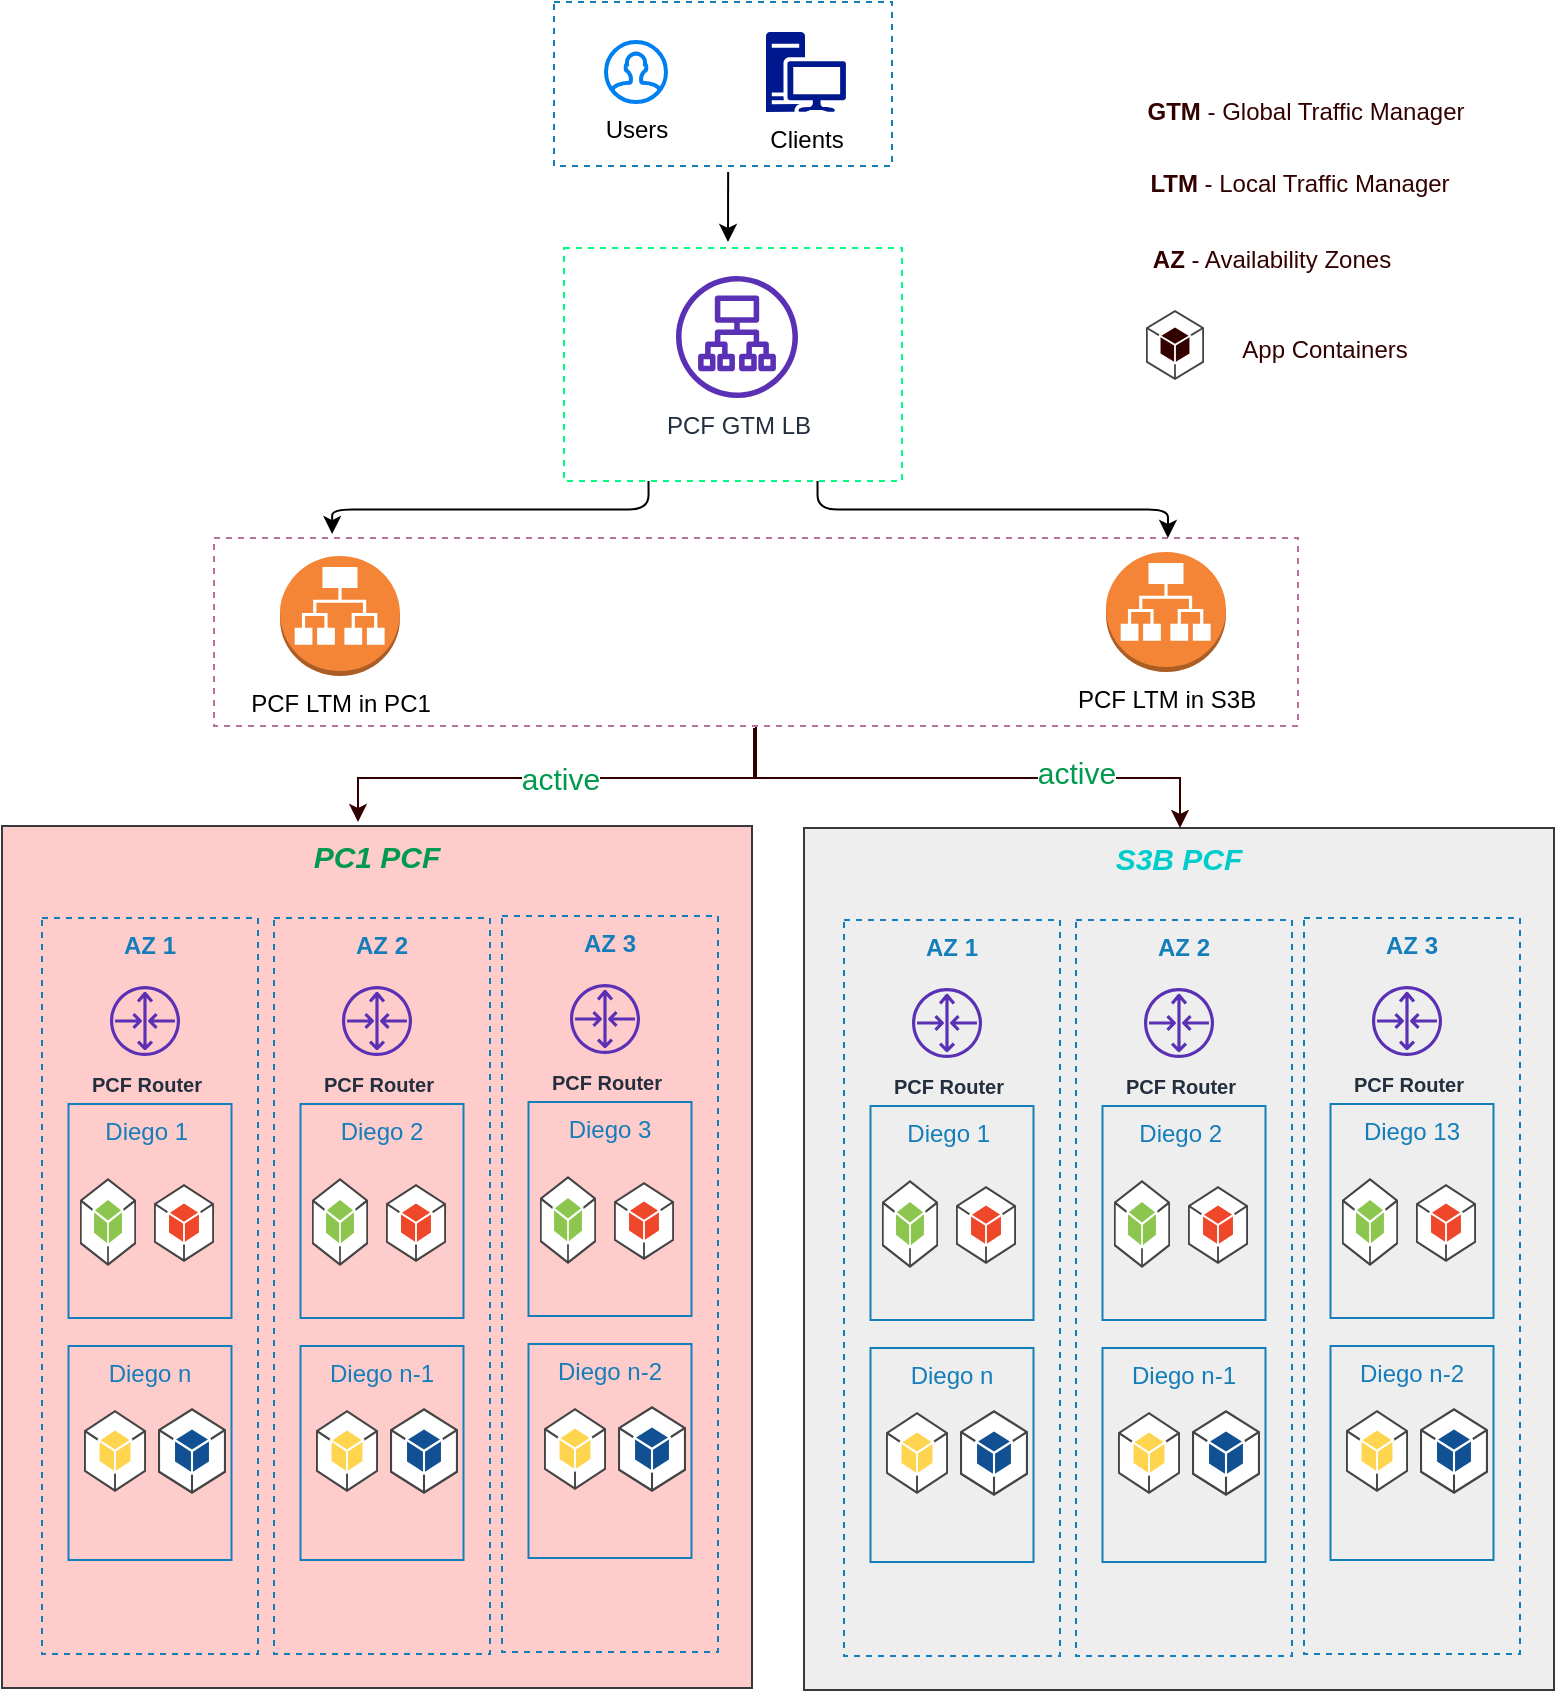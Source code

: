 <mxfile version="14.5.7" type="github"><diagram id="tc6vuVGwCVXS1qEcOIbm" name="Page-1"><mxGraphModel dx="1422" dy="794" grid="0" gridSize="10" guides="1" tooltips="1" connect="1" arrows="1" fold="1" page="1" pageScale="1" pageWidth="850" pageHeight="1100" math="0" shadow="0"><root><mxCell id="0"/><mxCell id="1" parent="0"/><mxCell id="vAZ1_Js3ERbQowNeJx3b-1" value="Users" style="html=1;verticalLabelPosition=bottom;align=center;labelBackgroundColor=#ffffff;verticalAlign=top;strokeWidth=2;strokeColor=#0080F0;shadow=0;dashed=0;shape=mxgraph.ios7.icons.user;" parent="1" vertex="1"><mxGeometry x="336" y="30" width="30" height="30" as="geometry"/></mxCell><mxCell id="vAZ1_Js3ERbQowNeJx3b-2" value="Clients" style="aspect=fixed;pointerEvents=1;shadow=0;dashed=0;html=1;strokeColor=none;labelPosition=center;verticalLabelPosition=bottom;verticalAlign=top;align=center;fillColor=#00188D;shape=mxgraph.mscae.enterprise.workstation_client" parent="1" vertex="1"><mxGeometry x="416" y="25" width="40" height="40" as="geometry"/></mxCell><mxCell id="vAZ1_Js3ERbQowNeJx3b-3" value="PCF GTM LB" style="outlineConnect=0;fontColor=#232F3E;gradientColor=none;fillColor=#5A30B5;strokeColor=none;dashed=0;verticalLabelPosition=bottom;verticalAlign=top;align=center;html=1;fontSize=12;fontStyle=0;aspect=fixed;pointerEvents=1;shape=mxgraph.aws4.application_load_balancer;" parent="1" vertex="1"><mxGeometry x="371" y="147" width="61" height="61" as="geometry"/></mxCell><mxCell id="vAZ1_Js3ERbQowNeJx3b-4" value="PCF LTM in S3B" style="outlineConnect=0;dashed=0;verticalLabelPosition=bottom;verticalAlign=top;align=center;html=1;shape=mxgraph.aws3.application_load_balancer;fillColor=#F58536;gradientColor=none;" parent="1" vertex="1"><mxGeometry x="586" y="285" width="60" height="60" as="geometry"/></mxCell><mxCell id="vAZ1_Js3ERbQowNeJx3b-5" value="PCF LTM in PC1" style="outlineConnect=0;dashed=0;verticalLabelPosition=bottom;verticalAlign=top;align=center;html=1;shape=mxgraph.aws3.application_load_balancer;fillColor=#F58536;gradientColor=none;" parent="1" vertex="1"><mxGeometry x="173" y="287" width="60" height="60" as="geometry"/></mxCell><mxCell id="vAZ1_Js3ERbQowNeJx3b-6" value="PC1 PCF" style="fillColor=#ffcccc;verticalAlign=top;fontStyle=3;strokeColor=#36393d;fontSize=15;fontColor=#00994D;" parent="1" vertex="1"><mxGeometry x="34" y="422" width="375" height="431" as="geometry"/></mxCell><mxCell id="vAZ1_Js3ERbQowNeJx3b-20" value="" style="group" parent="1" vertex="1" connectable="0"><mxGeometry x="54" y="468" width="108" height="368" as="geometry"/></mxCell><mxCell id="vAZ1_Js3ERbQowNeJx3b-7" value="AZ 1" style="fillColor=none;strokeColor=#147EBA;dashed=1;verticalAlign=top;fontStyle=1;fontColor=#147EBA;" parent="vAZ1_Js3ERbQowNeJx3b-20" vertex="1"><mxGeometry width="108" height="368" as="geometry"/></mxCell><mxCell id="vAZ1_Js3ERbQowNeJx3b-13" value="Diego 1 " style="fillColor=none;strokeColor=#147EBA;verticalAlign=top;fontStyle=0;fontColor=#147EBA;" parent="vAZ1_Js3ERbQowNeJx3b-20" vertex="1"><mxGeometry x="13.25" y="93" width="81.5" height="107" as="geometry"/></mxCell><mxCell id="vAZ1_Js3ERbQowNeJx3b-14" value="Diego n" style="fillColor=none;strokeColor=#147EBA;verticalAlign=top;fontStyle=0;fontColor=#147EBA;" parent="vAZ1_Js3ERbQowNeJx3b-20" vertex="1"><mxGeometry x="13.25" y="214" width="81.5" height="107" as="geometry"/></mxCell><mxCell id="vAZ1_Js3ERbQowNeJx3b-15" value="" style="outlineConnect=0;dashed=0;verticalLabelPosition=bottom;verticalAlign=top;align=center;html=1;shape=mxgraph.aws3.android;fillColor=#8CC64F;gradientColor=none;strokeColor=#330000;fontColor=#00994D;" parent="vAZ1_Js3ERbQowNeJx3b-20" vertex="1"><mxGeometry x="19" y="130" width="28" height="44" as="geometry"/></mxCell><mxCell id="vAZ1_Js3ERbQowNeJx3b-16" value="" style="outlineConnect=0;dashed=0;verticalLabelPosition=bottom;verticalAlign=top;align=center;html=1;shape=mxgraph.aws3.android;fillColor=#EE472A;gradientColor=none;strokeColor=#330000;fontColor=#00994D;" parent="vAZ1_Js3ERbQowNeJx3b-20" vertex="1"><mxGeometry x="56" y="133" width="30" height="39" as="geometry"/></mxCell><mxCell id="vAZ1_Js3ERbQowNeJx3b-17" value="" style="outlineConnect=0;dashed=0;verticalLabelPosition=bottom;verticalAlign=top;align=center;html=1;shape=mxgraph.aws3.android;fillColor=#FFD44F;gradientColor=none;strokeColor=#330000;fontColor=#00994D;" parent="vAZ1_Js3ERbQowNeJx3b-20" vertex="1"><mxGeometry x="21" y="246" width="31" height="41" as="geometry"/></mxCell><mxCell id="vAZ1_Js3ERbQowNeJx3b-18" value="" style="outlineConnect=0;dashed=0;verticalLabelPosition=bottom;verticalAlign=top;align=center;html=1;shape=mxgraph.aws3.android;fillColor=#115193;gradientColor=none;strokeColor=#330000;fontColor=#00994D;" parent="vAZ1_Js3ERbQowNeJx3b-20" vertex="1"><mxGeometry x="58" y="245" width="34" height="43" as="geometry"/></mxCell><mxCell id="vAZ1_Js3ERbQowNeJx3b-19" value="&lt;font style=&quot;font-size: 10px&quot;&gt;&lt;b&gt;PCF Router&lt;/b&gt;&lt;/font&gt;" style="outlineConnect=0;fontColor=#232F3E;gradientColor=none;fillColor=#5A30B5;strokeColor=none;dashed=0;verticalLabelPosition=bottom;verticalAlign=top;align=center;html=1;fontSize=12;fontStyle=0;aspect=fixed;pointerEvents=1;shape=mxgraph.aws4.router;" parent="vAZ1_Js3ERbQowNeJx3b-20" vertex="1"><mxGeometry x="34" y="34" width="35" height="35" as="geometry"/></mxCell><mxCell id="vAZ1_Js3ERbQowNeJx3b-21" value="" style="group" parent="1" vertex="1" connectable="0"><mxGeometry x="170" y="468" width="108" height="368" as="geometry"/></mxCell><mxCell id="vAZ1_Js3ERbQowNeJx3b-22" value="AZ 2" style="fillColor=none;strokeColor=#147EBA;dashed=1;verticalAlign=top;fontStyle=1;fontColor=#147EBA;" parent="vAZ1_Js3ERbQowNeJx3b-21" vertex="1"><mxGeometry width="108" height="368" as="geometry"/></mxCell><mxCell id="vAZ1_Js3ERbQowNeJx3b-23" value="Diego 2" style="fillColor=none;strokeColor=#147EBA;verticalAlign=top;fontStyle=0;fontColor=#147EBA;" parent="vAZ1_Js3ERbQowNeJx3b-21" vertex="1"><mxGeometry x="13.25" y="93" width="81.5" height="107" as="geometry"/></mxCell><mxCell id="vAZ1_Js3ERbQowNeJx3b-24" value="Diego n-1" style="fillColor=none;strokeColor=#147EBA;verticalAlign=top;fontStyle=0;fontColor=#147EBA;" parent="vAZ1_Js3ERbQowNeJx3b-21" vertex="1"><mxGeometry x="13.25" y="214" width="81.5" height="107" as="geometry"/></mxCell><mxCell id="vAZ1_Js3ERbQowNeJx3b-25" value="" style="outlineConnect=0;dashed=0;verticalLabelPosition=bottom;verticalAlign=top;align=center;html=1;shape=mxgraph.aws3.android;fillColor=#8CC64F;gradientColor=none;strokeColor=#330000;fontColor=#00994D;" parent="vAZ1_Js3ERbQowNeJx3b-21" vertex="1"><mxGeometry x="19" y="130" width="28" height="44" as="geometry"/></mxCell><mxCell id="vAZ1_Js3ERbQowNeJx3b-26" value="" style="outlineConnect=0;dashed=0;verticalLabelPosition=bottom;verticalAlign=top;align=center;html=1;shape=mxgraph.aws3.android;fillColor=#EE472A;gradientColor=none;strokeColor=#330000;fontColor=#00994D;" parent="vAZ1_Js3ERbQowNeJx3b-21" vertex="1"><mxGeometry x="56" y="133" width="30" height="39" as="geometry"/></mxCell><mxCell id="vAZ1_Js3ERbQowNeJx3b-27" value="" style="outlineConnect=0;dashed=0;verticalLabelPosition=bottom;verticalAlign=top;align=center;html=1;shape=mxgraph.aws3.android;fillColor=#FFD44F;gradientColor=none;strokeColor=#330000;fontColor=#00994D;" parent="vAZ1_Js3ERbQowNeJx3b-21" vertex="1"><mxGeometry x="21" y="246" width="31" height="41" as="geometry"/></mxCell><mxCell id="vAZ1_Js3ERbQowNeJx3b-28" value="" style="outlineConnect=0;dashed=0;verticalLabelPosition=bottom;verticalAlign=top;align=center;html=1;shape=mxgraph.aws3.android;fillColor=#115193;gradientColor=none;strokeColor=#330000;fontColor=#00994D;" parent="vAZ1_Js3ERbQowNeJx3b-21" vertex="1"><mxGeometry x="58" y="245" width="34" height="43" as="geometry"/></mxCell><mxCell id="vAZ1_Js3ERbQowNeJx3b-29" value="&lt;font style=&quot;font-size: 10px&quot;&gt;&lt;b&gt;PCF Router&lt;/b&gt;&lt;/font&gt;" style="outlineConnect=0;fontColor=#232F3E;gradientColor=none;fillColor=#5A30B5;strokeColor=none;dashed=0;verticalLabelPosition=bottom;verticalAlign=top;align=center;html=1;fontSize=12;fontStyle=0;aspect=fixed;pointerEvents=1;shape=mxgraph.aws4.router;" parent="vAZ1_Js3ERbQowNeJx3b-21" vertex="1"><mxGeometry x="34" y="34" width="35" height="35" as="geometry"/></mxCell><mxCell id="vAZ1_Js3ERbQowNeJx3b-30" value="" style="group" parent="1" vertex="1" connectable="0"><mxGeometry x="284" y="467" width="108" height="368" as="geometry"/></mxCell><mxCell id="vAZ1_Js3ERbQowNeJx3b-31" value="AZ 3" style="fillColor=none;strokeColor=#147EBA;dashed=1;verticalAlign=top;fontStyle=1;fontColor=#147EBA;" parent="vAZ1_Js3ERbQowNeJx3b-30" vertex="1"><mxGeometry width="108" height="368" as="geometry"/></mxCell><mxCell id="vAZ1_Js3ERbQowNeJx3b-32" value="Diego 3" style="fillColor=none;strokeColor=#147EBA;verticalAlign=top;fontStyle=0;fontColor=#147EBA;" parent="vAZ1_Js3ERbQowNeJx3b-30" vertex="1"><mxGeometry x="13.25" y="93" width="81.5" height="107" as="geometry"/></mxCell><mxCell id="vAZ1_Js3ERbQowNeJx3b-33" value="Diego n-2" style="fillColor=none;strokeColor=#147EBA;verticalAlign=top;fontStyle=0;fontColor=#147EBA;" parent="vAZ1_Js3ERbQowNeJx3b-30" vertex="1"><mxGeometry x="13.25" y="214" width="81.5" height="107" as="geometry"/></mxCell><mxCell id="vAZ1_Js3ERbQowNeJx3b-34" value="" style="outlineConnect=0;dashed=0;verticalLabelPosition=bottom;verticalAlign=top;align=center;html=1;shape=mxgraph.aws3.android;fillColor=#8CC64F;gradientColor=none;strokeColor=#330000;fontColor=#00994D;" parent="vAZ1_Js3ERbQowNeJx3b-30" vertex="1"><mxGeometry x="19" y="130" width="28" height="44" as="geometry"/></mxCell><mxCell id="vAZ1_Js3ERbQowNeJx3b-35" value="" style="outlineConnect=0;dashed=0;verticalLabelPosition=bottom;verticalAlign=top;align=center;html=1;shape=mxgraph.aws3.android;fillColor=#EE472A;gradientColor=none;strokeColor=#330000;fontColor=#00994D;" parent="vAZ1_Js3ERbQowNeJx3b-30" vertex="1"><mxGeometry x="56" y="133" width="30" height="39" as="geometry"/></mxCell><mxCell id="vAZ1_Js3ERbQowNeJx3b-36" value="" style="outlineConnect=0;dashed=0;verticalLabelPosition=bottom;verticalAlign=top;align=center;html=1;shape=mxgraph.aws3.android;fillColor=#FFD44F;gradientColor=none;strokeColor=#330000;fontColor=#00994D;" parent="vAZ1_Js3ERbQowNeJx3b-30" vertex="1"><mxGeometry x="21" y="246" width="31" height="41" as="geometry"/></mxCell><mxCell id="vAZ1_Js3ERbQowNeJx3b-37" value="" style="outlineConnect=0;dashed=0;verticalLabelPosition=bottom;verticalAlign=top;align=center;html=1;shape=mxgraph.aws3.android;fillColor=#115193;gradientColor=none;strokeColor=#330000;fontColor=#00994D;" parent="vAZ1_Js3ERbQowNeJx3b-30" vertex="1"><mxGeometry x="58" y="245" width="34" height="43" as="geometry"/></mxCell><mxCell id="vAZ1_Js3ERbQowNeJx3b-38" value="&lt;font style=&quot;font-size: 10px&quot;&gt;&lt;b&gt;PCF Router&lt;/b&gt;&lt;/font&gt;" style="outlineConnect=0;fontColor=#232F3E;gradientColor=none;fillColor=#5A30B5;strokeColor=none;dashed=0;verticalLabelPosition=bottom;verticalAlign=top;align=center;html=1;fontSize=12;fontStyle=0;aspect=fixed;pointerEvents=1;shape=mxgraph.aws4.router;" parent="vAZ1_Js3ERbQowNeJx3b-30" vertex="1"><mxGeometry x="34" y="34" width="35" height="35" as="geometry"/></mxCell><mxCell id="vAZ1_Js3ERbQowNeJx3b-39" value="S3B PCF" style="verticalAlign=top;fontStyle=3;fontSize=15;fillColor=#eeeeee;strokeColor=#36393d;fontColor=#00CCCC;" parent="1" vertex="1"><mxGeometry x="435" y="423" width="375" height="431" as="geometry"/></mxCell><mxCell id="vAZ1_Js3ERbQowNeJx3b-40" value="" style="group" parent="1" vertex="1" connectable="0"><mxGeometry x="455" y="469" width="108" height="368" as="geometry"/></mxCell><mxCell id="vAZ1_Js3ERbQowNeJx3b-41" value="AZ 1" style="fillColor=none;strokeColor=#147EBA;dashed=1;verticalAlign=top;fontStyle=1;fontColor=#147EBA;" parent="vAZ1_Js3ERbQowNeJx3b-40" vertex="1"><mxGeometry width="108" height="368" as="geometry"/></mxCell><mxCell id="vAZ1_Js3ERbQowNeJx3b-42" value="Diego 1 " style="fillColor=none;strokeColor=#147EBA;verticalAlign=top;fontStyle=0;fontColor=#147EBA;" parent="vAZ1_Js3ERbQowNeJx3b-40" vertex="1"><mxGeometry x="13.25" y="93" width="81.5" height="107" as="geometry"/></mxCell><mxCell id="vAZ1_Js3ERbQowNeJx3b-43" value="Diego n" style="fillColor=none;strokeColor=#147EBA;verticalAlign=top;fontStyle=0;fontColor=#147EBA;" parent="vAZ1_Js3ERbQowNeJx3b-40" vertex="1"><mxGeometry x="13.25" y="214" width="81.5" height="107" as="geometry"/></mxCell><mxCell id="vAZ1_Js3ERbQowNeJx3b-44" value="" style="outlineConnect=0;dashed=0;verticalLabelPosition=bottom;verticalAlign=top;align=center;html=1;shape=mxgraph.aws3.android;fillColor=#8CC64F;gradientColor=none;strokeColor=#330000;fontColor=#00994D;" parent="vAZ1_Js3ERbQowNeJx3b-40" vertex="1"><mxGeometry x="19" y="130" width="28" height="44" as="geometry"/></mxCell><mxCell id="vAZ1_Js3ERbQowNeJx3b-45" value="" style="outlineConnect=0;dashed=0;verticalLabelPosition=bottom;verticalAlign=top;align=center;html=1;shape=mxgraph.aws3.android;fillColor=#EE472A;gradientColor=none;strokeColor=#330000;fontColor=#00994D;" parent="vAZ1_Js3ERbQowNeJx3b-40" vertex="1"><mxGeometry x="56" y="133" width="30" height="39" as="geometry"/></mxCell><mxCell id="vAZ1_Js3ERbQowNeJx3b-46" value="" style="outlineConnect=0;dashed=0;verticalLabelPosition=bottom;verticalAlign=top;align=center;html=1;shape=mxgraph.aws3.android;fillColor=#FFD44F;gradientColor=none;strokeColor=#330000;fontColor=#00994D;" parent="vAZ1_Js3ERbQowNeJx3b-40" vertex="1"><mxGeometry x="21" y="246" width="31" height="41" as="geometry"/></mxCell><mxCell id="vAZ1_Js3ERbQowNeJx3b-47" value="" style="outlineConnect=0;dashed=0;verticalLabelPosition=bottom;verticalAlign=top;align=center;html=1;shape=mxgraph.aws3.android;fillColor=#115193;gradientColor=none;strokeColor=#330000;fontColor=#00994D;" parent="vAZ1_Js3ERbQowNeJx3b-40" vertex="1"><mxGeometry x="58" y="245" width="34" height="43" as="geometry"/></mxCell><mxCell id="vAZ1_Js3ERbQowNeJx3b-48" value="&lt;font style=&quot;font-size: 10px&quot;&gt;&lt;b&gt;PCF Router&lt;/b&gt;&lt;/font&gt;" style="outlineConnect=0;fontColor=#232F3E;gradientColor=none;fillColor=#5A30B5;strokeColor=none;dashed=0;verticalLabelPosition=bottom;verticalAlign=top;align=center;html=1;fontSize=12;fontStyle=0;aspect=fixed;pointerEvents=1;shape=mxgraph.aws4.router;" parent="vAZ1_Js3ERbQowNeJx3b-40" vertex="1"><mxGeometry x="34" y="34" width="35" height="35" as="geometry"/></mxCell><mxCell id="vAZ1_Js3ERbQowNeJx3b-49" value="" style="group" parent="1" vertex="1" connectable="0"><mxGeometry x="571" y="469" width="108" height="368" as="geometry"/></mxCell><mxCell id="vAZ1_Js3ERbQowNeJx3b-50" value="AZ 2" style="fillColor=none;strokeColor=#147EBA;dashed=1;verticalAlign=top;fontStyle=1;fontColor=#147EBA;" parent="vAZ1_Js3ERbQowNeJx3b-49" vertex="1"><mxGeometry width="108" height="368" as="geometry"/></mxCell><mxCell id="vAZ1_Js3ERbQowNeJx3b-51" value="Diego 2 " style="fillColor=none;strokeColor=#147EBA;verticalAlign=top;fontStyle=0;fontColor=#147EBA;" parent="vAZ1_Js3ERbQowNeJx3b-49" vertex="1"><mxGeometry x="13.25" y="93" width="81.5" height="107" as="geometry"/></mxCell><mxCell id="vAZ1_Js3ERbQowNeJx3b-52" value="Diego n-1" style="fillColor=none;strokeColor=#147EBA;verticalAlign=top;fontStyle=0;fontColor=#147EBA;" parent="vAZ1_Js3ERbQowNeJx3b-49" vertex="1"><mxGeometry x="13.25" y="214" width="81.5" height="107" as="geometry"/></mxCell><mxCell id="vAZ1_Js3ERbQowNeJx3b-53" value="" style="outlineConnect=0;dashed=0;verticalLabelPosition=bottom;verticalAlign=top;align=center;html=1;shape=mxgraph.aws3.android;fillColor=#8CC64F;gradientColor=none;strokeColor=#330000;fontColor=#00994D;" parent="vAZ1_Js3ERbQowNeJx3b-49" vertex="1"><mxGeometry x="19" y="130" width="28" height="44" as="geometry"/></mxCell><mxCell id="vAZ1_Js3ERbQowNeJx3b-54" value="" style="outlineConnect=0;dashed=0;verticalLabelPosition=bottom;verticalAlign=top;align=center;html=1;shape=mxgraph.aws3.android;fillColor=#EE472A;gradientColor=none;strokeColor=#330000;fontColor=#00994D;" parent="vAZ1_Js3ERbQowNeJx3b-49" vertex="1"><mxGeometry x="56" y="133" width="30" height="39" as="geometry"/></mxCell><mxCell id="vAZ1_Js3ERbQowNeJx3b-55" value="" style="outlineConnect=0;dashed=0;verticalLabelPosition=bottom;verticalAlign=top;align=center;html=1;shape=mxgraph.aws3.android;fillColor=#FFD44F;gradientColor=none;strokeColor=#330000;fontColor=#00994D;" parent="vAZ1_Js3ERbQowNeJx3b-49" vertex="1"><mxGeometry x="21" y="246" width="31" height="41" as="geometry"/></mxCell><mxCell id="vAZ1_Js3ERbQowNeJx3b-56" value="" style="outlineConnect=0;dashed=0;verticalLabelPosition=bottom;verticalAlign=top;align=center;html=1;shape=mxgraph.aws3.android;fillColor=#115193;gradientColor=none;strokeColor=#330000;fontColor=#00994D;" parent="vAZ1_Js3ERbQowNeJx3b-49" vertex="1"><mxGeometry x="58" y="245" width="34" height="43" as="geometry"/></mxCell><mxCell id="vAZ1_Js3ERbQowNeJx3b-57" value="&lt;font style=&quot;font-size: 10px&quot;&gt;&lt;b&gt;PCF Router&lt;/b&gt;&lt;/font&gt;" style="outlineConnect=0;fontColor=#232F3E;gradientColor=none;fillColor=#5A30B5;strokeColor=none;dashed=0;verticalLabelPosition=bottom;verticalAlign=top;align=center;html=1;fontSize=12;fontStyle=0;aspect=fixed;pointerEvents=1;shape=mxgraph.aws4.router;" parent="vAZ1_Js3ERbQowNeJx3b-49" vertex="1"><mxGeometry x="34" y="34" width="35" height="35" as="geometry"/></mxCell><mxCell id="vAZ1_Js3ERbQowNeJx3b-58" value="" style="group" parent="1" vertex="1" connectable="0"><mxGeometry x="685" y="468" width="108" height="368" as="geometry"/></mxCell><mxCell id="vAZ1_Js3ERbQowNeJx3b-59" value="AZ 3" style="fillColor=none;strokeColor=#147EBA;dashed=1;verticalAlign=top;fontStyle=1;fontColor=#147EBA;" parent="vAZ1_Js3ERbQowNeJx3b-58" vertex="1"><mxGeometry width="108" height="368" as="geometry"/></mxCell><mxCell id="vAZ1_Js3ERbQowNeJx3b-60" value="Diego 13" style="fillColor=none;strokeColor=#147EBA;verticalAlign=top;fontStyle=0;fontColor=#147EBA;" parent="vAZ1_Js3ERbQowNeJx3b-58" vertex="1"><mxGeometry x="13.25" y="93" width="81.5" height="107" as="geometry"/></mxCell><mxCell id="vAZ1_Js3ERbQowNeJx3b-61" value="Diego n-2" style="fillColor=none;strokeColor=#147EBA;verticalAlign=top;fontStyle=0;fontColor=#147EBA;" parent="vAZ1_Js3ERbQowNeJx3b-58" vertex="1"><mxGeometry x="13.25" y="214" width="81.5" height="107" as="geometry"/></mxCell><mxCell id="vAZ1_Js3ERbQowNeJx3b-62" value="" style="outlineConnect=0;dashed=0;verticalLabelPosition=bottom;verticalAlign=top;align=center;html=1;shape=mxgraph.aws3.android;fillColor=#8CC64F;gradientColor=none;strokeColor=#330000;fontColor=#00994D;" parent="vAZ1_Js3ERbQowNeJx3b-58" vertex="1"><mxGeometry x="19" y="130" width="28" height="44" as="geometry"/></mxCell><mxCell id="vAZ1_Js3ERbQowNeJx3b-63" value="" style="outlineConnect=0;dashed=0;verticalLabelPosition=bottom;verticalAlign=top;align=center;html=1;shape=mxgraph.aws3.android;fillColor=#EE472A;gradientColor=none;strokeColor=#330000;fontColor=#00994D;" parent="vAZ1_Js3ERbQowNeJx3b-58" vertex="1"><mxGeometry x="56" y="133" width="30" height="39" as="geometry"/></mxCell><mxCell id="vAZ1_Js3ERbQowNeJx3b-64" value="" style="outlineConnect=0;dashed=0;verticalLabelPosition=bottom;verticalAlign=top;align=center;html=1;shape=mxgraph.aws3.android;fillColor=#FFD44F;gradientColor=none;strokeColor=#330000;fontColor=#00994D;" parent="vAZ1_Js3ERbQowNeJx3b-58" vertex="1"><mxGeometry x="21" y="246" width="31" height="41" as="geometry"/></mxCell><mxCell id="vAZ1_Js3ERbQowNeJx3b-65" value="" style="outlineConnect=0;dashed=0;verticalLabelPosition=bottom;verticalAlign=top;align=center;html=1;shape=mxgraph.aws3.android;fillColor=#115193;gradientColor=none;strokeColor=#330000;fontColor=#00994D;" parent="vAZ1_Js3ERbQowNeJx3b-58" vertex="1"><mxGeometry x="58" y="245" width="34" height="43" as="geometry"/></mxCell><mxCell id="vAZ1_Js3ERbQowNeJx3b-66" value="&lt;font style=&quot;font-size: 10px&quot;&gt;&lt;b&gt;PCF Router&lt;/b&gt;&lt;/font&gt;" style="outlineConnect=0;fontColor=#232F3E;gradientColor=none;fillColor=#5A30B5;strokeColor=none;dashed=0;verticalLabelPosition=bottom;verticalAlign=top;align=center;html=1;fontSize=12;fontStyle=0;aspect=fixed;pointerEvents=1;shape=mxgraph.aws4.router;" parent="vAZ1_Js3ERbQowNeJx3b-58" vertex="1"><mxGeometry x="34" y="34" width="35" height="35" as="geometry"/></mxCell><mxCell id="vAZ1_Js3ERbQowNeJx3b-69" value="" style="fillColor=none;strokeColor=#147EBA;dashed=1;verticalAlign=top;fontStyle=0;fontColor=#147EBA;" parent="1" vertex="1"><mxGeometry x="310" y="10" width="169" height="82" as="geometry"/></mxCell><mxCell id="vAZ1_Js3ERbQowNeJx3b-70" value="" style="fillColor=none;dashed=1;verticalAlign=top;fontStyle=0;fontColor=#147EBA;strokeColor=#00FF80;" parent="1" vertex="1"><mxGeometry x="315" y="133" width="169" height="116.5" as="geometry"/></mxCell><mxCell id="mSUhU7dha5wKDlsOF0BO-14" style="edgeStyle=orthogonalEdgeStyle;rounded=0;orthogonalLoop=1;jettySize=auto;html=1;strokeColor=#330000;fontSize=15;fontColor=#00994D;" parent="1" source="mSUhU7dha5wKDlsOF0BO-2" target="vAZ1_Js3ERbQowNeJx3b-39" edge="1"><mxGeometry relative="1" as="geometry"><Array as="points"><mxPoint x="411" y="398"/><mxPoint x="623" y="398"/></Array></mxGeometry></mxCell><mxCell id="mSUhU7dha5wKDlsOF0BO-33" value="active" style="edgeLabel;html=1;align=center;verticalAlign=middle;resizable=0;points=[];fontSize=15;fontColor=#00994D;" parent="mSUhU7dha5wKDlsOF0BO-14" vertex="1" connectable="0"><mxGeometry x="0.414" y="3" relative="1" as="geometry"><mxPoint as="offset"/></mxGeometry></mxCell><mxCell id="mSUhU7dha5wKDlsOF0BO-2" value="" style="fillColor=none;dashed=1;verticalAlign=top;fontStyle=0;fontColor=#147EBA;strokeColor=#B5739D;" parent="1" vertex="1"><mxGeometry x="140" y="278" width="542" height="94" as="geometry"/></mxCell><mxCell id="mSUhU7dha5wKDlsOF0BO-3" value="" style="endArrow=classic;html=1;fontSize=15;fontColor=#00994D;exitX=0.456;exitY=1.037;exitDx=0;exitDy=0;exitPerimeter=0;" parent="1" edge="1"><mxGeometry width="50" height="50" relative="1" as="geometry"><mxPoint x="397.064" y="95.034" as="sourcePoint"/><mxPoint x="397" y="130" as="targetPoint"/></mxGeometry></mxCell><mxCell id="mSUhU7dha5wKDlsOF0BO-4" value="" style="endArrow=classic;html=1;fontSize=15;fontColor=#00994D;exitX=0.25;exitY=1;exitDx=0;exitDy=0;entryX=0.109;entryY=-0.021;entryDx=0;entryDy=0;entryPerimeter=0;edgeStyle=orthogonalEdgeStyle;" parent="1" source="vAZ1_Js3ERbQowNeJx3b-70" target="mSUhU7dha5wKDlsOF0BO-2" edge="1"><mxGeometry width="50" height="50" relative="1" as="geometry"><mxPoint x="140" y="223" as="sourcePoint"/><mxPoint x="190" y="173" as="targetPoint"/></mxGeometry></mxCell><mxCell id="mSUhU7dha5wKDlsOF0BO-5" value="" style="endArrow=classic;html=1;fontSize=15;fontColor=#00994D;exitX=0.75;exitY=1;exitDx=0;exitDy=0;entryX=0.88;entryY=0;entryDx=0;entryDy=0;entryPerimeter=0;edgeStyle=orthogonalEdgeStyle;" parent="1" source="vAZ1_Js3ERbQowNeJx3b-70" target="mSUhU7dha5wKDlsOF0BO-2" edge="1"><mxGeometry width="50" height="50" relative="1" as="geometry"><mxPoint x="367.25" y="259.5" as="sourcePoint"/><mxPoint x="209.078" y="286.026" as="targetPoint"/></mxGeometry></mxCell><mxCell id="mSUhU7dha5wKDlsOF0BO-15" value="active" style="edgeStyle=orthogonalEdgeStyle;rounded=0;orthogonalLoop=1;jettySize=auto;html=1;strokeColor=#330000;fontSize=15;fontColor=#00994D;" parent="1" edge="1"><mxGeometry relative="1" as="geometry"><mxPoint x="410" y="373" as="sourcePoint"/><mxPoint x="212" y="420" as="targetPoint"/><Array as="points"><mxPoint x="410" y="398"/><mxPoint x="212" y="398"/></Array></mxGeometry></mxCell><mxCell id="mSUhU7dha5wKDlsOF0BO-16" value="&lt;font style=&quot;font-size: 12px&quot; color=&quot;#330000&quot;&gt;&lt;b&gt;GTM &lt;/b&gt;- Global Traffic&amp;nbsp;&lt;/font&gt;&lt;font color=&quot;#330000&quot;&gt;&lt;span style=&quot;font-size: 12px&quot;&gt;Manager&lt;/span&gt;&lt;/font&gt;" style="text;html=1;strokeColor=none;fillColor=none;align=center;verticalAlign=middle;whiteSpace=wrap;rounded=0;fontSize=15;fontColor=#00994D;" parent="1" vertex="1"><mxGeometry x="574" y="53" width="224" height="20" as="geometry"/></mxCell><mxCell id="mSUhU7dha5wKDlsOF0BO-17" value="&lt;font style=&quot;font-size: 12px&quot; color=&quot;#330000&quot;&gt;&lt;b&gt;LTM &lt;/b&gt;- Local Traffic&amp;nbsp;&lt;/font&gt;&lt;font color=&quot;#330000&quot;&gt;&lt;span style=&quot;font-size: 12px&quot;&gt;Manager&lt;/span&gt;&lt;/font&gt;" style="text;html=1;strokeColor=none;fillColor=none;align=center;verticalAlign=middle;whiteSpace=wrap;rounded=0;fontSize=15;fontColor=#00994D;" parent="1" vertex="1"><mxGeometry x="571" y="89" width="224" height="20" as="geometry"/></mxCell><mxCell id="mSUhU7dha5wKDlsOF0BO-18" value="&lt;font style=&quot;font-size: 12px&quot; color=&quot;#330000&quot;&gt;&lt;b&gt;AZ&amp;nbsp;&lt;/b&gt;- Availability Zones&lt;/font&gt;" style="text;html=1;strokeColor=none;fillColor=none;align=center;verticalAlign=middle;whiteSpace=wrap;rounded=0;fontSize=15;fontColor=#00994D;" parent="1" vertex="1"><mxGeometry x="592" y="127" width="154" height="20" as="geometry"/></mxCell><mxCell id="mSUhU7dha5wKDlsOF0BO-28" value="" style="outlineConnect=0;dashed=0;verticalLabelPosition=bottom;verticalAlign=top;align=center;html=1;shape=mxgraph.aws3.android;gradientColor=none;strokeColor=#B5739D;fontSize=15;fontColor=#00994D;fillColor=#330000;" parent="1" vertex="1"><mxGeometry x="606" y="164" width="29" height="35" as="geometry"/></mxCell><mxCell id="mSUhU7dha5wKDlsOF0BO-29" value="&lt;font color=&quot;#330000&quot;&gt;&lt;span style=&quot;font-size: 12px&quot;&gt;App Containers&lt;/span&gt;&lt;/font&gt;" style="text;html=1;strokeColor=none;fillColor=none;align=center;verticalAlign=middle;whiteSpace=wrap;rounded=0;fontSize=15;fontColor=#00994D;" parent="1" vertex="1"><mxGeometry x="637" y="171.5" width="117" height="20" as="geometry"/></mxCell></root></mxGraphModel></diagram></mxfile>
